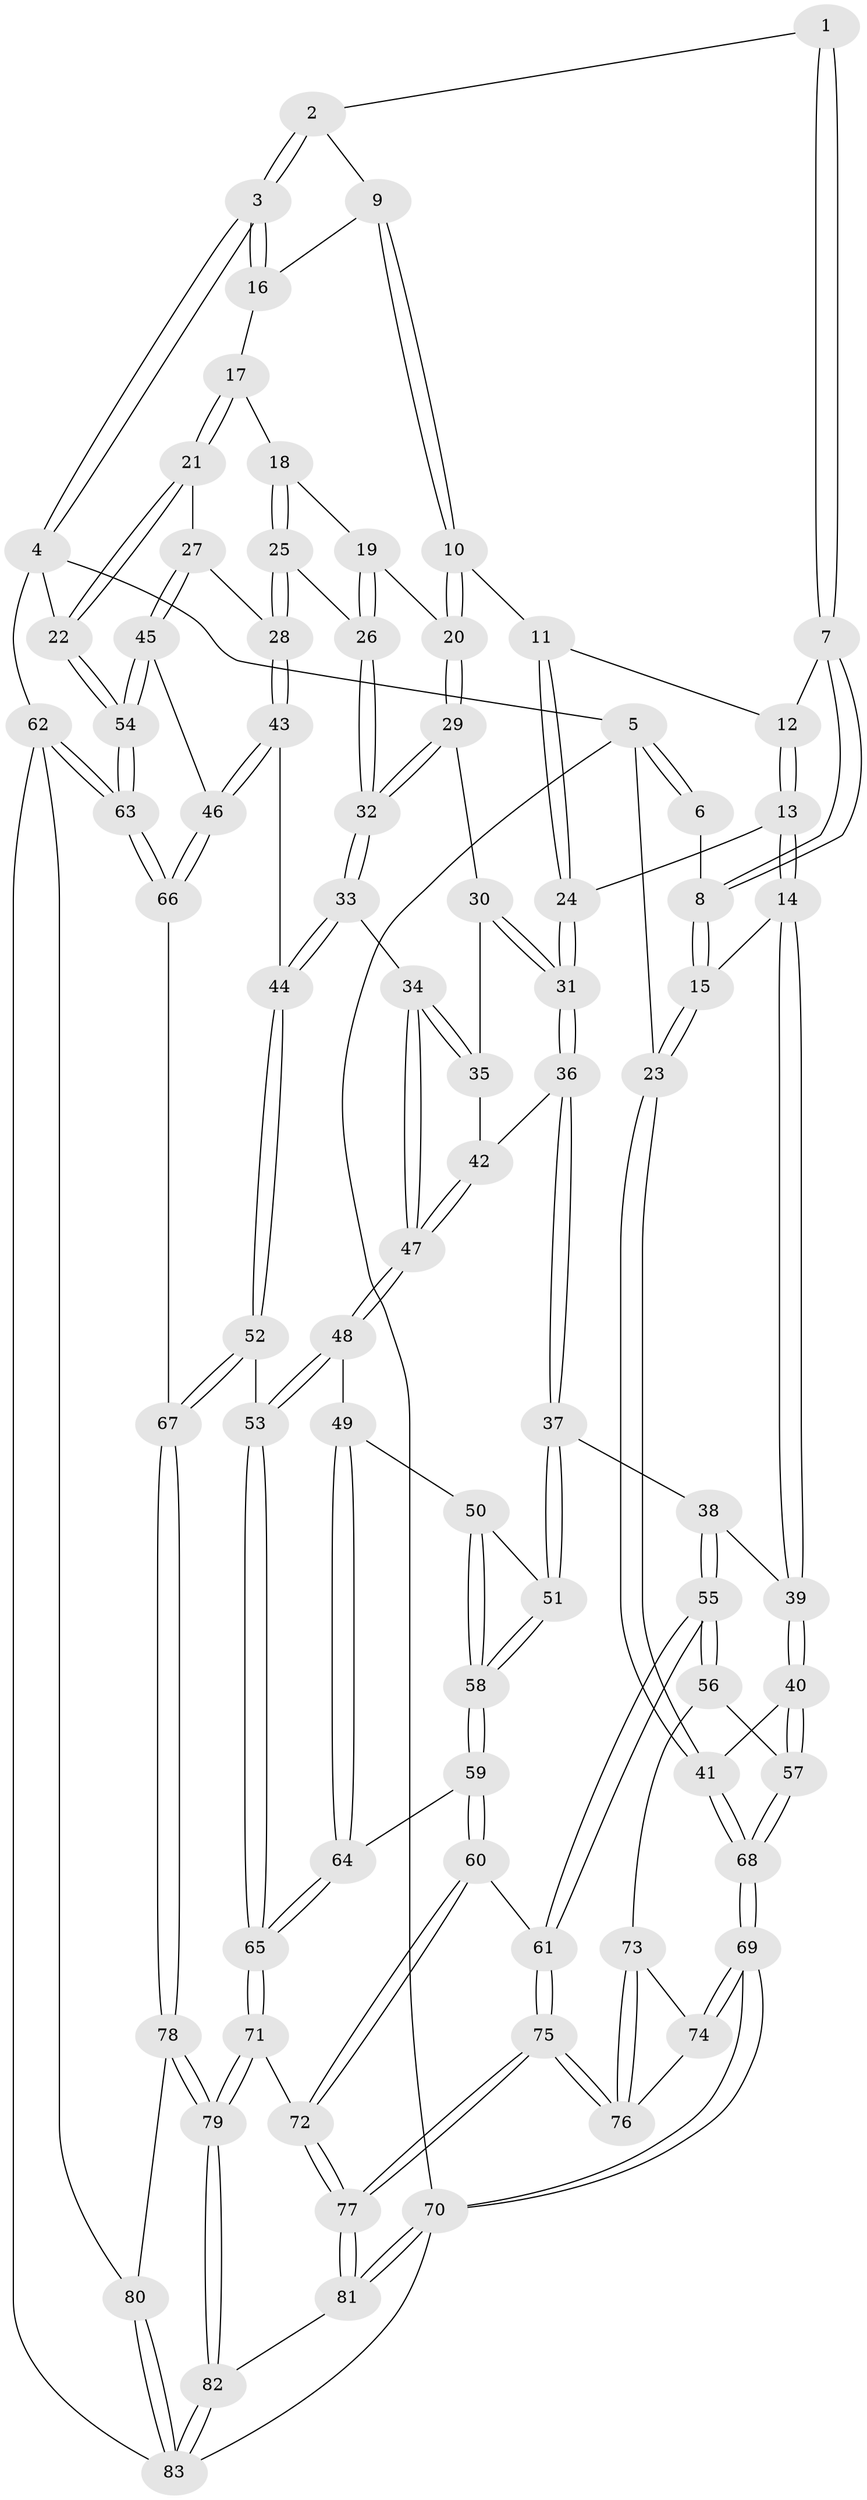 // Generated by graph-tools (version 1.1) at 2025/11/02/27/25 16:11:56]
// undirected, 83 vertices, 204 edges
graph export_dot {
graph [start="1"]
  node [color=gray90,style=filled];
  1 [pos="+0.23438438075000934+0"];
  2 [pos="+0.4281496103474246+0"];
  3 [pos="+1+0"];
  4 [pos="+1+0"];
  5 [pos="+0+0"];
  6 [pos="+0+0"];
  7 [pos="+0.2190143344355207+0.0974135454593656"];
  8 [pos="+0.09544378837458065+0.19135712184534165"];
  9 [pos="+0.4956979505749879+0.09738727283845433"];
  10 [pos="+0.4357359469101694+0.19525769439009757"];
  11 [pos="+0.40813448861180107+0.19565490874550312"];
  12 [pos="+0.26246689224170083+0.13115858300045755"];
  13 [pos="+0.21767914789516+0.3169517878548305"];
  14 [pos="+0.08574187054491263+0.28121465507521565"];
  15 [pos="+0.05462506375831283+0.2549932819201266"];
  16 [pos="+0.667121588149927+0.13012847169268846"];
  17 [pos="+0.691231560816+0.19288940824708992"];
  18 [pos="+0.6871288804491323+0.2541621476516736"];
  19 [pos="+0.555411039992501+0.26215950193469345"];
  20 [pos="+0.4466669655683827+0.23062298977292836"];
  21 [pos="+1+0.24793891762969616"];
  22 [pos="+1+0.24256628325527524"];
  23 [pos="+0+0.2623264712956428"];
  24 [pos="+0.21944290073425385+0.31780949520915086"];
  25 [pos="+0.7030317724950529+0.3494867361370768"];
  26 [pos="+0.6507493403045057+0.3582775905709658"];
  27 [pos="+0.733213571410786+0.36859867777168553"];
  28 [pos="+0.7261307847993013+0.3679220550934933"];
  29 [pos="+0.45006490323374554+0.2810821300412588"];
  30 [pos="+0.4256139824321954+0.30865376950391543"];
  31 [pos="+0.24961028328343748+0.36944218191302525"];
  32 [pos="+0.5313922521539574+0.3989154038844622"];
  33 [pos="+0.5195558304733904+0.4528675726895623"];
  34 [pos="+0.483456045609379+0.4768417102754641"];
  35 [pos="+0.37735530998397226+0.39596287171083905"];
  36 [pos="+0.27363577207236395+0.44629513226927764"];
  37 [pos="+0.26215993003227206+0.4779756722020876"];
  38 [pos="+0.20388995715289698+0.4958772380389253"];
  39 [pos="+0.10898598599234224+0.4915495848403041"];
  40 [pos="+0.07397029060175239+0.5215625950141995"];
  41 [pos="+0+0.4791920336028262"];
  42 [pos="+0.32122413154349766+0.43446831632266303"];
  43 [pos="+0.6689053689868389+0.5387693499174826"];
  44 [pos="+0.6313768873782726+0.5525158378424494"];
  45 [pos="+0.8673261254251285+0.5604993541092822"];
  46 [pos="+0.8166963939620004+0.6070924117275389"];
  47 [pos="+0.4619925894104946+0.5004402886417331"];
  48 [pos="+0.4603518931361218+0.5041555853213708"];
  49 [pos="+0.4037177605341238+0.5499659886380536"];
  50 [pos="+0.3799908799011156+0.5413278792978308"];
  51 [pos="+0.2659921963580597+0.4844160833067727"];
  52 [pos="+0.5550890602730678+0.7118988749362273"];
  53 [pos="+0.554626006382924+0.7120355445884353"];
  54 [pos="+1+0.47669911485959787"];
  55 [pos="+0.1695200054593871+0.6890015290963167"];
  56 [pos="+0.11607142332403157+0.6794353024292017"];
  57 [pos="+0.10007307358124391+0.6605351929118556"];
  58 [pos="+0.2834076084729726+0.6195081933897227"];
  59 [pos="+0.28618334615813407+0.6756069011010261"];
  60 [pos="+0.26684797701149704+0.6919725456390026"];
  61 [pos="+0.1788131557028465+0.6933714954007769"];
  62 [pos="+1+0.7997551355320173"];
  63 [pos="+1+0.713834418125943"];
  64 [pos="+0.3918422345433339+0.6631116551638013"];
  65 [pos="+0.5202271753643943+0.7325705799116041"];
  66 [pos="+0.8004263195491017+0.7076708982171611"];
  67 [pos="+0.7639772800648442+0.7850968102597596"];
  68 [pos="+0+0.6291843360778019"];
  69 [pos="+0+0.824768865548279"];
  70 [pos="+0+1"];
  71 [pos="+0.465992758287882+0.8688392179919379"];
  72 [pos="+0.3191350427261665+0.8612375149499196"];
  73 [pos="+0.10970849999022413+0.6876928288786827"];
  74 [pos="+0.03184237604222012+0.771691883837748"];
  75 [pos="+0.15742566141653846+0.9843464099449653"];
  76 [pos="+0.11095246807536645+0.8943213917067813"];
  77 [pos="+0.15817554257611016+0.9878761094392484"];
  78 [pos="+0.7849558560824126+0.8429466622026182"];
  79 [pos="+0.5302464672555873+1"];
  80 [pos="+0.8166548649193042+0.8698085909906297"];
  81 [pos="+0.047960414007793675+1"];
  82 [pos="+0.5154796291083806+1"];
  83 [pos="+0.9157177639087647+1"];
  1 -- 2;
  1 -- 7;
  1 -- 7;
  2 -- 3;
  2 -- 3;
  2 -- 9;
  3 -- 4;
  3 -- 4;
  3 -- 16;
  3 -- 16;
  4 -- 5;
  4 -- 22;
  4 -- 62;
  5 -- 6;
  5 -- 6;
  5 -- 23;
  5 -- 70;
  6 -- 8;
  7 -- 8;
  7 -- 8;
  7 -- 12;
  8 -- 15;
  8 -- 15;
  9 -- 10;
  9 -- 10;
  9 -- 16;
  10 -- 11;
  10 -- 20;
  10 -- 20;
  11 -- 12;
  11 -- 24;
  11 -- 24;
  12 -- 13;
  12 -- 13;
  13 -- 14;
  13 -- 14;
  13 -- 24;
  14 -- 15;
  14 -- 39;
  14 -- 39;
  15 -- 23;
  15 -- 23;
  16 -- 17;
  17 -- 18;
  17 -- 21;
  17 -- 21;
  18 -- 19;
  18 -- 25;
  18 -- 25;
  19 -- 20;
  19 -- 26;
  19 -- 26;
  20 -- 29;
  20 -- 29;
  21 -- 22;
  21 -- 22;
  21 -- 27;
  22 -- 54;
  22 -- 54;
  23 -- 41;
  23 -- 41;
  24 -- 31;
  24 -- 31;
  25 -- 26;
  25 -- 28;
  25 -- 28;
  26 -- 32;
  26 -- 32;
  27 -- 28;
  27 -- 45;
  27 -- 45;
  28 -- 43;
  28 -- 43;
  29 -- 30;
  29 -- 32;
  29 -- 32;
  30 -- 31;
  30 -- 31;
  30 -- 35;
  31 -- 36;
  31 -- 36;
  32 -- 33;
  32 -- 33;
  33 -- 34;
  33 -- 44;
  33 -- 44;
  34 -- 35;
  34 -- 35;
  34 -- 47;
  34 -- 47;
  35 -- 42;
  36 -- 37;
  36 -- 37;
  36 -- 42;
  37 -- 38;
  37 -- 51;
  37 -- 51;
  38 -- 39;
  38 -- 55;
  38 -- 55;
  39 -- 40;
  39 -- 40;
  40 -- 41;
  40 -- 57;
  40 -- 57;
  41 -- 68;
  41 -- 68;
  42 -- 47;
  42 -- 47;
  43 -- 44;
  43 -- 46;
  43 -- 46;
  44 -- 52;
  44 -- 52;
  45 -- 46;
  45 -- 54;
  45 -- 54;
  46 -- 66;
  46 -- 66;
  47 -- 48;
  47 -- 48;
  48 -- 49;
  48 -- 53;
  48 -- 53;
  49 -- 50;
  49 -- 64;
  49 -- 64;
  50 -- 51;
  50 -- 58;
  50 -- 58;
  51 -- 58;
  51 -- 58;
  52 -- 53;
  52 -- 67;
  52 -- 67;
  53 -- 65;
  53 -- 65;
  54 -- 63;
  54 -- 63;
  55 -- 56;
  55 -- 56;
  55 -- 61;
  55 -- 61;
  56 -- 57;
  56 -- 73;
  57 -- 68;
  57 -- 68;
  58 -- 59;
  58 -- 59;
  59 -- 60;
  59 -- 60;
  59 -- 64;
  60 -- 61;
  60 -- 72;
  60 -- 72;
  61 -- 75;
  61 -- 75;
  62 -- 63;
  62 -- 63;
  62 -- 80;
  62 -- 83;
  63 -- 66;
  63 -- 66;
  64 -- 65;
  64 -- 65;
  65 -- 71;
  65 -- 71;
  66 -- 67;
  67 -- 78;
  67 -- 78;
  68 -- 69;
  68 -- 69;
  69 -- 70;
  69 -- 70;
  69 -- 74;
  69 -- 74;
  70 -- 81;
  70 -- 81;
  70 -- 83;
  71 -- 72;
  71 -- 79;
  71 -- 79;
  72 -- 77;
  72 -- 77;
  73 -- 74;
  73 -- 76;
  73 -- 76;
  74 -- 76;
  75 -- 76;
  75 -- 76;
  75 -- 77;
  75 -- 77;
  77 -- 81;
  77 -- 81;
  78 -- 79;
  78 -- 79;
  78 -- 80;
  79 -- 82;
  79 -- 82;
  80 -- 83;
  80 -- 83;
  81 -- 82;
  82 -- 83;
  82 -- 83;
}
